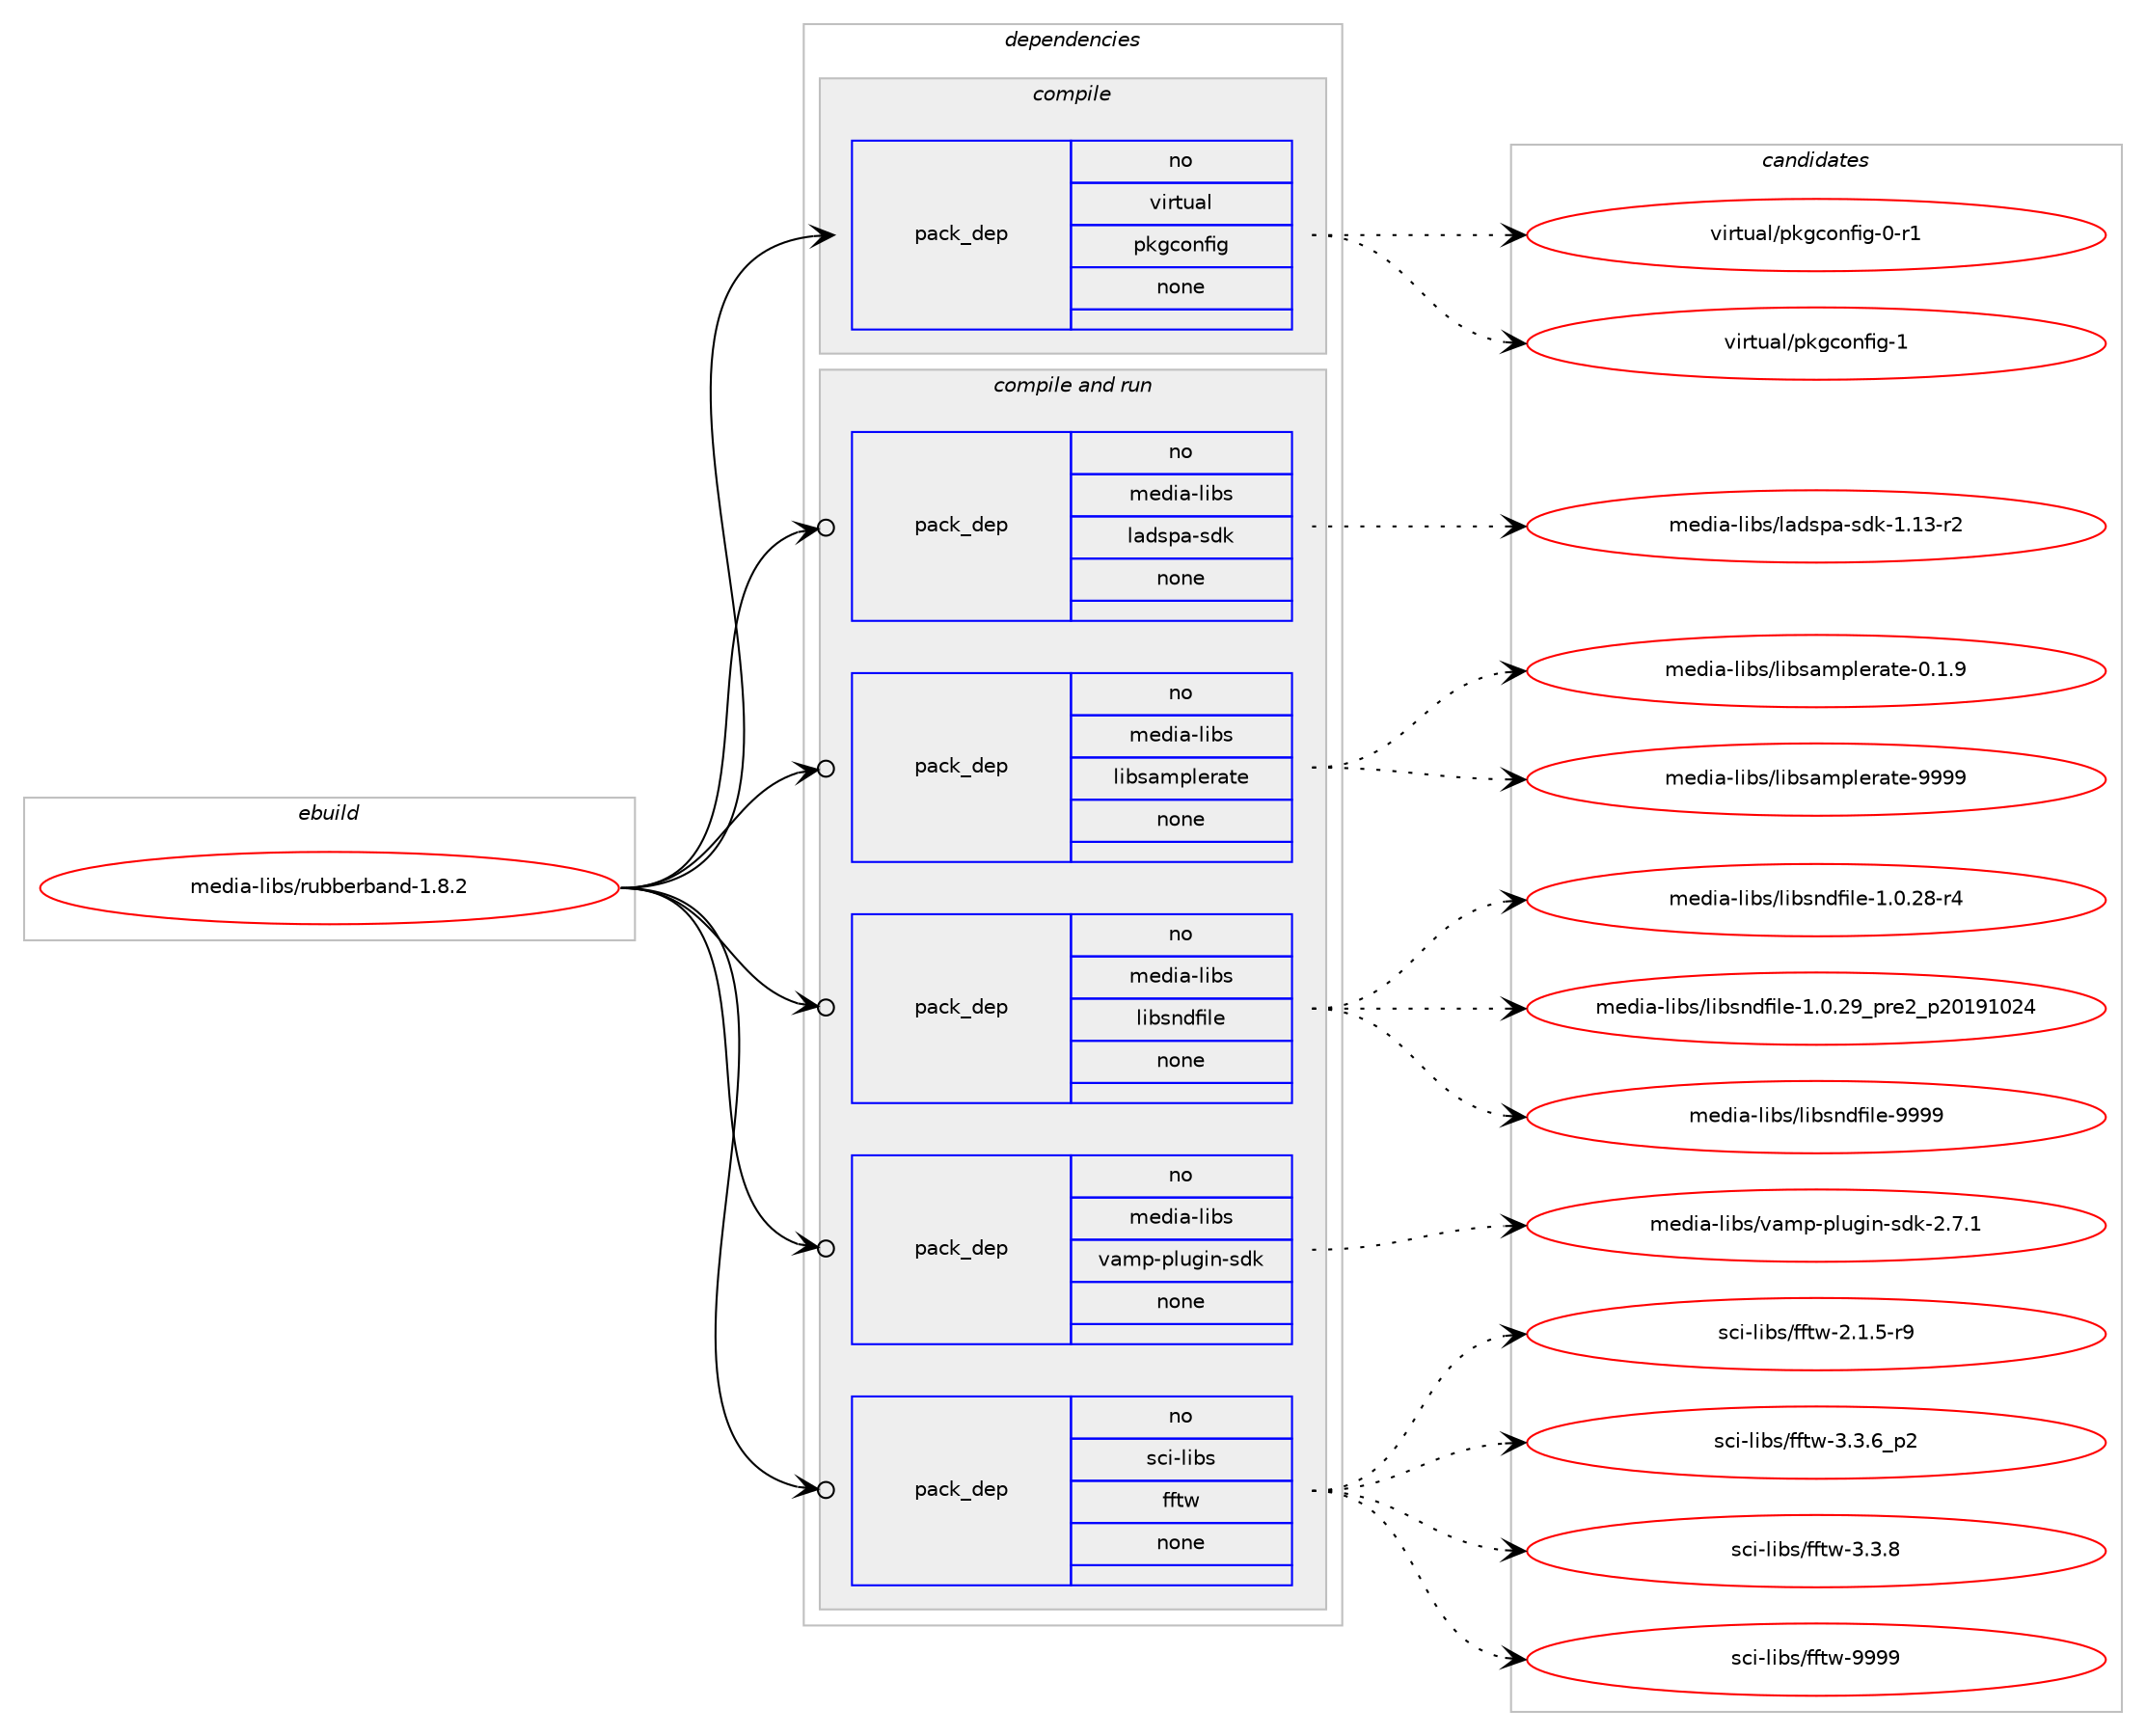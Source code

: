 digraph prolog {

# *************
# Graph options
# *************

newrank=true;
concentrate=true;
compound=true;
graph [rankdir=LR,fontname=Helvetica,fontsize=10,ranksep=1.5];#, ranksep=2.5, nodesep=0.2];
edge  [arrowhead=vee];
node  [fontname=Helvetica,fontsize=10];

# **********
# The ebuild
# **********

subgraph cluster_leftcol {
color=gray;
rank=same;
label=<<i>ebuild</i>>;
id [label="media-libs/rubberband-1.8.2", color=red, width=4, href="../media-libs/rubberband-1.8.2.svg"];
}

# ****************
# The dependencies
# ****************

subgraph cluster_midcol {
color=gray;
label=<<i>dependencies</i>>;
subgraph cluster_compile {
fillcolor="#eeeeee";
style=filled;
label=<<i>compile</i>>;
subgraph pack584951 {
dependency791424 [label=<<TABLE BORDER="0" CELLBORDER="1" CELLSPACING="0" CELLPADDING="4" WIDTH="220"><TR><TD ROWSPAN="6" CELLPADDING="30">pack_dep</TD></TR><TR><TD WIDTH="110">no</TD></TR><TR><TD>virtual</TD></TR><TR><TD>pkgconfig</TD></TR><TR><TD>none</TD></TR><TR><TD></TD></TR></TABLE>>, shape=none, color=blue];
}
id:e -> dependency791424:w [weight=20,style="solid",arrowhead="vee"];
}
subgraph cluster_compileandrun {
fillcolor="#eeeeee";
style=filled;
label=<<i>compile and run</i>>;
subgraph pack584952 {
dependency791425 [label=<<TABLE BORDER="0" CELLBORDER="1" CELLSPACING="0" CELLPADDING="4" WIDTH="220"><TR><TD ROWSPAN="6" CELLPADDING="30">pack_dep</TD></TR><TR><TD WIDTH="110">no</TD></TR><TR><TD>media-libs</TD></TR><TR><TD>ladspa-sdk</TD></TR><TR><TD>none</TD></TR><TR><TD></TD></TR></TABLE>>, shape=none, color=blue];
}
id:e -> dependency791425:w [weight=20,style="solid",arrowhead="odotvee"];
subgraph pack584953 {
dependency791426 [label=<<TABLE BORDER="0" CELLBORDER="1" CELLSPACING="0" CELLPADDING="4" WIDTH="220"><TR><TD ROWSPAN="6" CELLPADDING="30">pack_dep</TD></TR><TR><TD WIDTH="110">no</TD></TR><TR><TD>media-libs</TD></TR><TR><TD>libsamplerate</TD></TR><TR><TD>none</TD></TR><TR><TD></TD></TR></TABLE>>, shape=none, color=blue];
}
id:e -> dependency791426:w [weight=20,style="solid",arrowhead="odotvee"];
subgraph pack584954 {
dependency791427 [label=<<TABLE BORDER="0" CELLBORDER="1" CELLSPACING="0" CELLPADDING="4" WIDTH="220"><TR><TD ROWSPAN="6" CELLPADDING="30">pack_dep</TD></TR><TR><TD WIDTH="110">no</TD></TR><TR><TD>media-libs</TD></TR><TR><TD>libsndfile</TD></TR><TR><TD>none</TD></TR><TR><TD></TD></TR></TABLE>>, shape=none, color=blue];
}
id:e -> dependency791427:w [weight=20,style="solid",arrowhead="odotvee"];
subgraph pack584955 {
dependency791428 [label=<<TABLE BORDER="0" CELLBORDER="1" CELLSPACING="0" CELLPADDING="4" WIDTH="220"><TR><TD ROWSPAN="6" CELLPADDING="30">pack_dep</TD></TR><TR><TD WIDTH="110">no</TD></TR><TR><TD>media-libs</TD></TR><TR><TD>vamp-plugin-sdk</TD></TR><TR><TD>none</TD></TR><TR><TD></TD></TR></TABLE>>, shape=none, color=blue];
}
id:e -> dependency791428:w [weight=20,style="solid",arrowhead="odotvee"];
subgraph pack584956 {
dependency791429 [label=<<TABLE BORDER="0" CELLBORDER="1" CELLSPACING="0" CELLPADDING="4" WIDTH="220"><TR><TD ROWSPAN="6" CELLPADDING="30">pack_dep</TD></TR><TR><TD WIDTH="110">no</TD></TR><TR><TD>sci-libs</TD></TR><TR><TD>fftw</TD></TR><TR><TD>none</TD></TR><TR><TD></TD></TR></TABLE>>, shape=none, color=blue];
}
id:e -> dependency791429:w [weight=20,style="solid",arrowhead="odotvee"];
}
subgraph cluster_run {
fillcolor="#eeeeee";
style=filled;
label=<<i>run</i>>;
}
}

# **************
# The candidates
# **************

subgraph cluster_choices {
rank=same;
color=gray;
label=<<i>candidates</i>>;

subgraph choice584951 {
color=black;
nodesep=1;
choice11810511411611797108471121071039911111010210510345484511449 [label="virtual/pkgconfig-0-r1", color=red, width=4,href="../virtual/pkgconfig-0-r1.svg"];
choice1181051141161179710847112107103991111101021051034549 [label="virtual/pkgconfig-1", color=red, width=4,href="../virtual/pkgconfig-1.svg"];
dependency791424:e -> choice11810511411611797108471121071039911111010210510345484511449:w [style=dotted,weight="100"];
dependency791424:e -> choice1181051141161179710847112107103991111101021051034549:w [style=dotted,weight="100"];
}
subgraph choice584952 {
color=black;
nodesep=1;
choice1091011001059745108105981154710897100115112974511510010745494649514511450 [label="media-libs/ladspa-sdk-1.13-r2", color=red, width=4,href="../media-libs/ladspa-sdk-1.13-r2.svg"];
dependency791425:e -> choice1091011001059745108105981154710897100115112974511510010745494649514511450:w [style=dotted,weight="100"];
}
subgraph choice584953 {
color=black;
nodesep=1;
choice10910110010597451081059811547108105981159710911210810111497116101454846494657 [label="media-libs/libsamplerate-0.1.9", color=red, width=4,href="../media-libs/libsamplerate-0.1.9.svg"];
choice109101100105974510810598115471081059811597109112108101114971161014557575757 [label="media-libs/libsamplerate-9999", color=red, width=4,href="../media-libs/libsamplerate-9999.svg"];
dependency791426:e -> choice10910110010597451081059811547108105981159710911210810111497116101454846494657:w [style=dotted,weight="100"];
dependency791426:e -> choice109101100105974510810598115471081059811597109112108101114971161014557575757:w [style=dotted,weight="100"];
}
subgraph choice584954 {
color=black;
nodesep=1;
choice1091011001059745108105981154710810598115110100102105108101454946484650564511452 [label="media-libs/libsndfile-1.0.28-r4", color=red, width=4,href="../media-libs/libsndfile-1.0.28-r4.svg"];
choice1091011001059745108105981154710810598115110100102105108101454946484650579511211410150951125048495749485052 [label="media-libs/libsndfile-1.0.29_pre2_p20191024", color=red, width=4,href="../media-libs/libsndfile-1.0.29_pre2_p20191024.svg"];
choice10910110010597451081059811547108105981151101001021051081014557575757 [label="media-libs/libsndfile-9999", color=red, width=4,href="../media-libs/libsndfile-9999.svg"];
dependency791427:e -> choice1091011001059745108105981154710810598115110100102105108101454946484650564511452:w [style=dotted,weight="100"];
dependency791427:e -> choice1091011001059745108105981154710810598115110100102105108101454946484650579511211410150951125048495749485052:w [style=dotted,weight="100"];
dependency791427:e -> choice10910110010597451081059811547108105981151101001021051081014557575757:w [style=dotted,weight="100"];
}
subgraph choice584955 {
color=black;
nodesep=1;
choice10910110010597451081059811547118971091124511210811710310511045115100107455046554649 [label="media-libs/vamp-plugin-sdk-2.7.1", color=red, width=4,href="../media-libs/vamp-plugin-sdk-2.7.1.svg"];
dependency791428:e -> choice10910110010597451081059811547118971091124511210811710310511045115100107455046554649:w [style=dotted,weight="100"];
}
subgraph choice584956 {
color=black;
nodesep=1;
choice115991054510810598115471021021161194550464946534511457 [label="sci-libs/fftw-2.1.5-r9", color=red, width=4,href="../sci-libs/fftw-2.1.5-r9.svg"];
choice115991054510810598115471021021161194551465146549511250 [label="sci-libs/fftw-3.3.6_p2", color=red, width=4,href="../sci-libs/fftw-3.3.6_p2.svg"];
choice11599105451081059811547102102116119455146514656 [label="sci-libs/fftw-3.3.8", color=red, width=4,href="../sci-libs/fftw-3.3.8.svg"];
choice115991054510810598115471021021161194557575757 [label="sci-libs/fftw-9999", color=red, width=4,href="../sci-libs/fftw-9999.svg"];
dependency791429:e -> choice115991054510810598115471021021161194550464946534511457:w [style=dotted,weight="100"];
dependency791429:e -> choice115991054510810598115471021021161194551465146549511250:w [style=dotted,weight="100"];
dependency791429:e -> choice11599105451081059811547102102116119455146514656:w [style=dotted,weight="100"];
dependency791429:e -> choice115991054510810598115471021021161194557575757:w [style=dotted,weight="100"];
}
}

}
